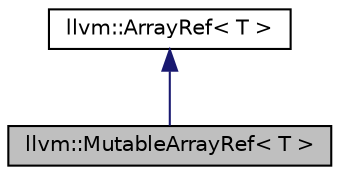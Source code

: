 digraph "llvm::MutableArrayRef&lt; T &gt;"
{
  edge [fontname="Helvetica",fontsize="10",labelfontname="Helvetica",labelfontsize="10"];
  node [fontname="Helvetica",fontsize="10",shape=record];
  Node1 [label="llvm::MutableArrayRef\< T \>",height=0.2,width=0.4,color="black", fillcolor="grey75", style="filled", fontcolor="black"];
  Node2 -> Node1 [dir="back",color="midnightblue",fontsize="10",style="solid",fontname="Helvetica"];
  Node2 [label="llvm::ArrayRef\< T \>",height=0.2,width=0.4,color="black", fillcolor="white", style="filled",URL="$classllvm_1_1ArrayRef.html",tooltip="ArrayRef - Represent a constant reference to an array (0 or more elements consecutively in memory)..."];
}
